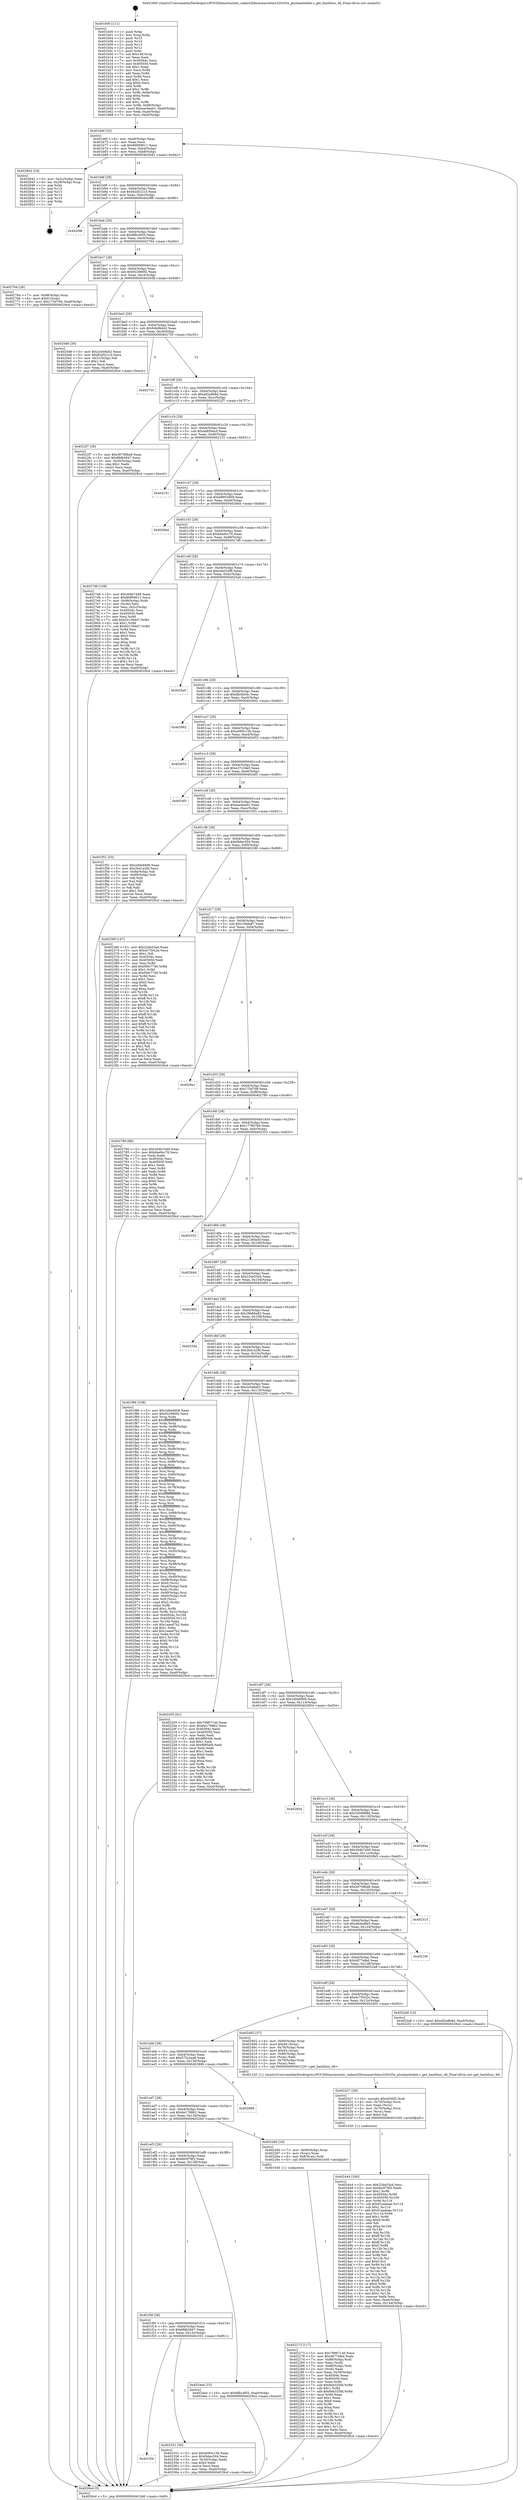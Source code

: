 digraph "0x401b00" {
  label = "0x401b00 (/mnt/c/Users/mathe/Desktop/tcc/POCII/binaries/extr_radare2librasmarchtms320c55x_plushashtable.c_get_hashfunc_46_Final-ollvm.out::main(0))"
  labelloc = "t"
  node[shape=record]

  Entry [label="",width=0.3,height=0.3,shape=circle,fillcolor=black,style=filled]
  "0x401b6f" [label="{
     0x401b6f [32]\l
     | [instrs]\l
     &nbsp;&nbsp;0x401b6f \<+6\>: mov -0xa0(%rbp),%eax\l
     &nbsp;&nbsp;0x401b75 \<+2\>: mov %eax,%ecx\l
     &nbsp;&nbsp;0x401b77 \<+6\>: sub $0x80909011,%ecx\l
     &nbsp;&nbsp;0x401b7d \<+6\>: mov %eax,-0xb4(%rbp)\l
     &nbsp;&nbsp;0x401b83 \<+6\>: mov %ecx,-0xb8(%rbp)\l
     &nbsp;&nbsp;0x401b89 \<+6\>: je 0000000000402842 \<main+0xd42\>\l
  }"]
  "0x402842" [label="{
     0x402842 [18]\l
     | [instrs]\l
     &nbsp;&nbsp;0x402842 \<+3\>: mov -0x2c(%rbp),%eax\l
     &nbsp;&nbsp;0x402845 \<+4\>: lea -0x28(%rbp),%rsp\l
     &nbsp;&nbsp;0x402849 \<+1\>: pop %rbx\l
     &nbsp;&nbsp;0x40284a \<+2\>: pop %r12\l
     &nbsp;&nbsp;0x40284c \<+2\>: pop %r13\l
     &nbsp;&nbsp;0x40284e \<+2\>: pop %r14\l
     &nbsp;&nbsp;0x402850 \<+2\>: pop %r15\l
     &nbsp;&nbsp;0x402852 \<+1\>: pop %rbp\l
     &nbsp;&nbsp;0x402853 \<+1\>: ret\l
  }"]
  "0x401b8f" [label="{
     0x401b8f [28]\l
     | [instrs]\l
     &nbsp;&nbsp;0x401b8f \<+5\>: jmp 0000000000401b94 \<main+0x94\>\l
     &nbsp;&nbsp;0x401b94 \<+6\>: mov -0xb4(%rbp),%eax\l
     &nbsp;&nbsp;0x401b9a \<+5\>: sub $0x82d521c3,%eax\l
     &nbsp;&nbsp;0x401b9f \<+6\>: mov %eax,-0xbc(%rbp)\l
     &nbsp;&nbsp;0x401ba5 \<+6\>: je 00000000004020f6 \<main+0x5f6\>\l
  }"]
  Exit [label="",width=0.3,height=0.3,shape=circle,fillcolor=black,style=filled,peripheries=2]
  "0x4020f6" [label="{
     0x4020f6\l
  }", style=dashed]
  "0x401bab" [label="{
     0x401bab [28]\l
     | [instrs]\l
     &nbsp;&nbsp;0x401bab \<+5\>: jmp 0000000000401bb0 \<main+0xb0\>\l
     &nbsp;&nbsp;0x401bb0 \<+6\>: mov -0xb4(%rbp),%eax\l
     &nbsp;&nbsp;0x401bb6 \<+5\>: sub $0x8fbc4f55,%eax\l
     &nbsp;&nbsp;0x401bbb \<+6\>: mov %eax,-0xc0(%rbp)\l
     &nbsp;&nbsp;0x401bc1 \<+6\>: je 0000000000402764 \<main+0xc64\>\l
  }"]
  "0x402444" [label="{
     0x402444 [160]\l
     | [instrs]\l
     &nbsp;&nbsp;0x402444 \<+5\>: mov $0x22de53a4,%esi\l
     &nbsp;&nbsp;0x402449 \<+5\>: mov $0x6e3f78f2,%edx\l
     &nbsp;&nbsp;0x40244e \<+3\>: mov $0x1,%r8b\l
     &nbsp;&nbsp;0x402451 \<+8\>: mov 0x40504c,%r9d\l
     &nbsp;&nbsp;0x402459 \<+8\>: mov 0x405050,%r10d\l
     &nbsp;&nbsp;0x402461 \<+3\>: mov %r9d,%r11d\l
     &nbsp;&nbsp;0x402464 \<+7\>: sub $0x91aadaae,%r11d\l
     &nbsp;&nbsp;0x40246b \<+4\>: sub $0x1,%r11d\l
     &nbsp;&nbsp;0x40246f \<+7\>: add $0x91aadaae,%r11d\l
     &nbsp;&nbsp;0x402476 \<+4\>: imul %r11d,%r9d\l
     &nbsp;&nbsp;0x40247a \<+4\>: and $0x1,%r9d\l
     &nbsp;&nbsp;0x40247e \<+4\>: cmp $0x0,%r9d\l
     &nbsp;&nbsp;0x402482 \<+3\>: sete %bl\l
     &nbsp;&nbsp;0x402485 \<+4\>: cmp $0xa,%r10d\l
     &nbsp;&nbsp;0x402489 \<+4\>: setl %r14b\l
     &nbsp;&nbsp;0x40248d \<+3\>: mov %bl,%r15b\l
     &nbsp;&nbsp;0x402490 \<+4\>: xor $0xff,%r15b\l
     &nbsp;&nbsp;0x402494 \<+3\>: mov %r14b,%r12b\l
     &nbsp;&nbsp;0x402497 \<+4\>: xor $0xff,%r12b\l
     &nbsp;&nbsp;0x40249b \<+4\>: xor $0x0,%r8b\l
     &nbsp;&nbsp;0x40249f \<+3\>: mov %r15b,%r13b\l
     &nbsp;&nbsp;0x4024a2 \<+4\>: and $0x0,%r13b\l
     &nbsp;&nbsp;0x4024a6 \<+3\>: and %r8b,%bl\l
     &nbsp;&nbsp;0x4024a9 \<+3\>: mov %r12b,%cl\l
     &nbsp;&nbsp;0x4024ac \<+3\>: and $0x0,%cl\l
     &nbsp;&nbsp;0x4024af \<+3\>: and %r8b,%r14b\l
     &nbsp;&nbsp;0x4024b2 \<+3\>: or %bl,%r13b\l
     &nbsp;&nbsp;0x4024b5 \<+3\>: or %r14b,%cl\l
     &nbsp;&nbsp;0x4024b8 \<+3\>: xor %cl,%r13b\l
     &nbsp;&nbsp;0x4024bb \<+3\>: or %r12b,%r15b\l
     &nbsp;&nbsp;0x4024be \<+4\>: xor $0xff,%r15b\l
     &nbsp;&nbsp;0x4024c2 \<+4\>: or $0x0,%r8b\l
     &nbsp;&nbsp;0x4024c6 \<+3\>: and %r8b,%r15b\l
     &nbsp;&nbsp;0x4024c9 \<+3\>: or %r15b,%r13b\l
     &nbsp;&nbsp;0x4024cc \<+4\>: test $0x1,%r13b\l
     &nbsp;&nbsp;0x4024d0 \<+3\>: cmovne %edx,%esi\l
     &nbsp;&nbsp;0x4024d3 \<+6\>: mov %esi,-0xa0(%rbp)\l
     &nbsp;&nbsp;0x4024d9 \<+6\>: mov %eax,-0x144(%rbp)\l
     &nbsp;&nbsp;0x4024df \<+5\>: jmp 00000000004029cd \<main+0xecd\>\l
  }"]
  "0x402764" [label="{
     0x402764 [28]\l
     | [instrs]\l
     &nbsp;&nbsp;0x402764 \<+7\>: mov -0x98(%rbp),%rax\l
     &nbsp;&nbsp;0x40276b \<+6\>: movl $0x0,(%rax)\l
     &nbsp;&nbsp;0x402771 \<+10\>: movl $0x175d708,-0xa0(%rbp)\l
     &nbsp;&nbsp;0x40277b \<+5\>: jmp 00000000004029cd \<main+0xecd\>\l
  }"]
  "0x401bc7" [label="{
     0x401bc7 [28]\l
     | [instrs]\l
     &nbsp;&nbsp;0x401bc7 \<+5\>: jmp 0000000000401bcc \<main+0xcc\>\l
     &nbsp;&nbsp;0x401bcc \<+6\>: mov -0xb4(%rbp),%eax\l
     &nbsp;&nbsp;0x401bd2 \<+5\>: sub $0x922880f2,%eax\l
     &nbsp;&nbsp;0x401bd7 \<+6\>: mov %eax,-0xc4(%rbp)\l
     &nbsp;&nbsp;0x401bdd \<+6\>: je 00000000004020d8 \<main+0x5d8\>\l
  }"]
  "0x402427" [label="{
     0x402427 [29]\l
     | [instrs]\l
     &nbsp;&nbsp;0x402427 \<+10\>: movabs $0x4030f2,%rdi\l
     &nbsp;&nbsp;0x402431 \<+4\>: mov -0x70(%rbp),%rcx\l
     &nbsp;&nbsp;0x402435 \<+2\>: mov %eax,(%rcx)\l
     &nbsp;&nbsp;0x402437 \<+4\>: mov -0x70(%rbp),%rcx\l
     &nbsp;&nbsp;0x40243b \<+2\>: mov (%rcx),%esi\l
     &nbsp;&nbsp;0x40243d \<+2\>: mov $0x0,%al\l
     &nbsp;&nbsp;0x40243f \<+5\>: call 0000000000401030 \<printf@plt\>\l
     | [calls]\l
     &nbsp;&nbsp;0x401030 \{1\} (unknown)\l
  }"]
  "0x4020d8" [label="{
     0x4020d8 [30]\l
     | [instrs]\l
     &nbsp;&nbsp;0x4020d8 \<+5\>: mov $0x2c0e8a02,%eax\l
     &nbsp;&nbsp;0x4020dd \<+5\>: mov $0x82d521c3,%ecx\l
     &nbsp;&nbsp;0x4020e2 \<+3\>: mov -0x31(%rbp),%dl\l
     &nbsp;&nbsp;0x4020e5 \<+3\>: test $0x1,%dl\l
     &nbsp;&nbsp;0x4020e8 \<+3\>: cmovne %ecx,%eax\l
     &nbsp;&nbsp;0x4020eb \<+6\>: mov %eax,-0xa0(%rbp)\l
     &nbsp;&nbsp;0x4020f1 \<+5\>: jmp 00000000004029cd \<main+0xecd\>\l
  }"]
  "0x401be3" [label="{
     0x401be3 [28]\l
     | [instrs]\l
     &nbsp;&nbsp;0x401be3 \<+5\>: jmp 0000000000401be8 \<main+0xe8\>\l
     &nbsp;&nbsp;0x401be8 \<+6\>: mov -0xb4(%rbp),%eax\l
     &nbsp;&nbsp;0x401bee \<+5\>: sub $0x94b9bb42,%eax\l
     &nbsp;&nbsp;0x401bf3 \<+6\>: mov %eax,-0xc8(%rbp)\l
     &nbsp;&nbsp;0x401bf9 \<+6\>: je 0000000000402755 \<main+0xc55\>\l
  }"]
  "0x401f2b" [label="{
     0x401f2b\l
  }", style=dashed]
  "0x402755" [label="{
     0x402755\l
  }", style=dashed]
  "0x401bff" [label="{
     0x401bff [28]\l
     | [instrs]\l
     &nbsp;&nbsp;0x401bff \<+5\>: jmp 0000000000401c04 \<main+0x104\>\l
     &nbsp;&nbsp;0x401c04 \<+6\>: mov -0xb4(%rbp),%eax\l
     &nbsp;&nbsp;0x401c0a \<+5\>: sub $0xa82a9b8d,%eax\l
     &nbsp;&nbsp;0x401c0f \<+6\>: mov %eax,-0xcc(%rbp)\l
     &nbsp;&nbsp;0x401c15 \<+6\>: je 00000000004022f7 \<main+0x7f7\>\l
  }"]
  "0x402351" [label="{
     0x402351 [30]\l
     | [instrs]\l
     &nbsp;&nbsp;0x402351 \<+5\>: mov $0xe095c15b,%eax\l
     &nbsp;&nbsp;0x402356 \<+5\>: mov $0xf4dec504,%ecx\l
     &nbsp;&nbsp;0x40235b \<+3\>: mov -0x30(%rbp),%edx\l
     &nbsp;&nbsp;0x40235e \<+3\>: cmp $0x0,%edx\l
     &nbsp;&nbsp;0x402361 \<+3\>: cmove %ecx,%eax\l
     &nbsp;&nbsp;0x402364 \<+6\>: mov %eax,-0xa0(%rbp)\l
     &nbsp;&nbsp;0x40236a \<+5\>: jmp 00000000004029cd \<main+0xecd\>\l
  }"]
  "0x4022f7" [label="{
     0x4022f7 [30]\l
     | [instrs]\l
     &nbsp;&nbsp;0x4022f7 \<+5\>: mov $0x36709ba8,%eax\l
     &nbsp;&nbsp;0x4022fc \<+5\>: mov $0x6fdb2847,%ecx\l
     &nbsp;&nbsp;0x402301 \<+3\>: mov -0x30(%rbp),%edx\l
     &nbsp;&nbsp;0x402304 \<+3\>: cmp $0x1,%edx\l
     &nbsp;&nbsp;0x402307 \<+3\>: cmovl %ecx,%eax\l
     &nbsp;&nbsp;0x40230a \<+6\>: mov %eax,-0xa0(%rbp)\l
     &nbsp;&nbsp;0x402310 \<+5\>: jmp 00000000004029cd \<main+0xecd\>\l
  }"]
  "0x401c1b" [label="{
     0x401c1b [28]\l
     | [instrs]\l
     &nbsp;&nbsp;0x401c1b \<+5\>: jmp 0000000000401c20 \<main+0x120\>\l
     &nbsp;&nbsp;0x401c20 \<+6\>: mov -0xb4(%rbp),%eax\l
     &nbsp;&nbsp;0x401c26 \<+5\>: sub $0xab850ecd,%eax\l
     &nbsp;&nbsp;0x401c2b \<+6\>: mov %eax,-0xd0(%rbp)\l
     &nbsp;&nbsp;0x401c31 \<+6\>: je 0000000000402151 \<main+0x651\>\l
  }"]
  "0x401f0f" [label="{
     0x401f0f [28]\l
     | [instrs]\l
     &nbsp;&nbsp;0x401f0f \<+5\>: jmp 0000000000401f14 \<main+0x414\>\l
     &nbsp;&nbsp;0x401f14 \<+6\>: mov -0xb4(%rbp),%eax\l
     &nbsp;&nbsp;0x401f1a \<+5\>: sub $0x6fdb2847,%eax\l
     &nbsp;&nbsp;0x401f1f \<+6\>: mov %eax,-0x13c(%rbp)\l
     &nbsp;&nbsp;0x401f25 \<+6\>: je 0000000000402351 \<main+0x851\>\l
  }"]
  "0x402151" [label="{
     0x402151\l
  }", style=dashed]
  "0x401c37" [label="{
     0x401c37 [28]\l
     | [instrs]\l
     &nbsp;&nbsp;0x401c37 \<+5\>: jmp 0000000000401c3c \<main+0x13c\>\l
     &nbsp;&nbsp;0x401c3c \<+6\>: mov -0xb4(%rbp),%eax\l
     &nbsp;&nbsp;0x401c42 \<+5\>: sub $0xb9952858,%eax\l
     &nbsp;&nbsp;0x401c47 \<+6\>: mov %eax,-0xd4(%rbp)\l
     &nbsp;&nbsp;0x401c4d \<+6\>: je 00000000004026bd \<main+0xbbd\>\l
  }"]
  "0x4024e4" [label="{
     0x4024e4 [15]\l
     | [instrs]\l
     &nbsp;&nbsp;0x4024e4 \<+10\>: movl $0x8fbc4f55,-0xa0(%rbp)\l
     &nbsp;&nbsp;0x4024ee \<+5\>: jmp 00000000004029cd \<main+0xecd\>\l
  }"]
  "0x4026bd" [label="{
     0x4026bd\l
  }", style=dashed]
  "0x401c53" [label="{
     0x401c53 [28]\l
     | [instrs]\l
     &nbsp;&nbsp;0x401c53 \<+5\>: jmp 0000000000401c58 \<main+0x158\>\l
     &nbsp;&nbsp;0x401c58 \<+6\>: mov -0xb4(%rbp),%eax\l
     &nbsp;&nbsp;0x401c5e \<+5\>: sub $0xbbe9cc78,%eax\l
     &nbsp;&nbsp;0x401c63 \<+6\>: mov %eax,-0xd8(%rbp)\l
     &nbsp;&nbsp;0x401c69 \<+6\>: je 00000000004027d6 \<main+0xcd6\>\l
  }"]
  "0x402273" [label="{
     0x402273 [117]\l
     | [instrs]\l
     &nbsp;&nbsp;0x402273 \<+5\>: mov $0x76967140,%ecx\l
     &nbsp;&nbsp;0x402278 \<+5\>: mov $0x4877efed,%edx\l
     &nbsp;&nbsp;0x40227d \<+7\>: mov -0x88(%rbp),%rdi\l
     &nbsp;&nbsp;0x402284 \<+2\>: mov %eax,(%rdi)\l
     &nbsp;&nbsp;0x402286 \<+7\>: mov -0x88(%rbp),%rdi\l
     &nbsp;&nbsp;0x40228d \<+2\>: mov (%rdi),%eax\l
     &nbsp;&nbsp;0x40228f \<+3\>: mov %eax,-0x30(%rbp)\l
     &nbsp;&nbsp;0x402292 \<+7\>: mov 0x40504c,%eax\l
     &nbsp;&nbsp;0x402299 \<+7\>: mov 0x405050,%esi\l
     &nbsp;&nbsp;0x4022a0 \<+3\>: mov %eax,%r8d\l
     &nbsp;&nbsp;0x4022a3 \<+7\>: sub $0x8eb325fd,%r8d\l
     &nbsp;&nbsp;0x4022aa \<+4\>: sub $0x1,%r8d\l
     &nbsp;&nbsp;0x4022ae \<+7\>: add $0x8eb325fd,%r8d\l
     &nbsp;&nbsp;0x4022b5 \<+4\>: imul %r8d,%eax\l
     &nbsp;&nbsp;0x4022b9 \<+3\>: and $0x1,%eax\l
     &nbsp;&nbsp;0x4022bc \<+3\>: cmp $0x0,%eax\l
     &nbsp;&nbsp;0x4022bf \<+4\>: sete %r9b\l
     &nbsp;&nbsp;0x4022c3 \<+3\>: cmp $0xa,%esi\l
     &nbsp;&nbsp;0x4022c6 \<+4\>: setl %r10b\l
     &nbsp;&nbsp;0x4022ca \<+3\>: mov %r9b,%r11b\l
     &nbsp;&nbsp;0x4022cd \<+3\>: and %r10b,%r11b\l
     &nbsp;&nbsp;0x4022d0 \<+3\>: xor %r10b,%r9b\l
     &nbsp;&nbsp;0x4022d3 \<+3\>: or %r9b,%r11b\l
     &nbsp;&nbsp;0x4022d6 \<+4\>: test $0x1,%r11b\l
     &nbsp;&nbsp;0x4022da \<+3\>: cmovne %edx,%ecx\l
     &nbsp;&nbsp;0x4022dd \<+6\>: mov %ecx,-0xa0(%rbp)\l
     &nbsp;&nbsp;0x4022e3 \<+5\>: jmp 00000000004029cd \<main+0xecd\>\l
  }"]
  "0x4027d6" [label="{
     0x4027d6 [108]\l
     | [instrs]\l
     &nbsp;&nbsp;0x4027d6 \<+5\>: mov $0x364b7d49,%eax\l
     &nbsp;&nbsp;0x4027db \<+5\>: mov $0x80909011,%ecx\l
     &nbsp;&nbsp;0x4027e0 \<+7\>: mov -0x98(%rbp),%rdx\l
     &nbsp;&nbsp;0x4027e7 \<+2\>: mov (%rdx),%esi\l
     &nbsp;&nbsp;0x4027e9 \<+3\>: mov %esi,-0x2c(%rbp)\l
     &nbsp;&nbsp;0x4027ec \<+7\>: mov 0x40504c,%esi\l
     &nbsp;&nbsp;0x4027f3 \<+7\>: mov 0x405050,%edi\l
     &nbsp;&nbsp;0x4027fa \<+3\>: mov %esi,%r8d\l
     &nbsp;&nbsp;0x4027fd \<+7\>: add $0x921384d7,%r8d\l
     &nbsp;&nbsp;0x402804 \<+4\>: sub $0x1,%r8d\l
     &nbsp;&nbsp;0x402808 \<+7\>: sub $0x921384d7,%r8d\l
     &nbsp;&nbsp;0x40280f \<+4\>: imul %r8d,%esi\l
     &nbsp;&nbsp;0x402813 \<+3\>: and $0x1,%esi\l
     &nbsp;&nbsp;0x402816 \<+3\>: cmp $0x0,%esi\l
     &nbsp;&nbsp;0x402819 \<+4\>: sete %r9b\l
     &nbsp;&nbsp;0x40281d \<+3\>: cmp $0xa,%edi\l
     &nbsp;&nbsp;0x402820 \<+4\>: setl %r10b\l
     &nbsp;&nbsp;0x402824 \<+3\>: mov %r9b,%r11b\l
     &nbsp;&nbsp;0x402827 \<+3\>: and %r10b,%r11b\l
     &nbsp;&nbsp;0x40282a \<+3\>: xor %r10b,%r9b\l
     &nbsp;&nbsp;0x40282d \<+3\>: or %r9b,%r11b\l
     &nbsp;&nbsp;0x402830 \<+4\>: test $0x1,%r11b\l
     &nbsp;&nbsp;0x402834 \<+3\>: cmovne %ecx,%eax\l
     &nbsp;&nbsp;0x402837 \<+6\>: mov %eax,-0xa0(%rbp)\l
     &nbsp;&nbsp;0x40283d \<+5\>: jmp 00000000004029cd \<main+0xecd\>\l
  }"]
  "0x401c6f" [label="{
     0x401c6f [28]\l
     | [instrs]\l
     &nbsp;&nbsp;0x401c6f \<+5\>: jmp 0000000000401c74 \<main+0x174\>\l
     &nbsp;&nbsp;0x401c74 \<+6\>: mov -0xb4(%rbp),%eax\l
     &nbsp;&nbsp;0x401c7a \<+5\>: sub $0xcda52df8,%eax\l
     &nbsp;&nbsp;0x401c7f \<+6\>: mov %eax,-0xdc(%rbp)\l
     &nbsp;&nbsp;0x401c85 \<+6\>: je 00000000004025a0 \<main+0xaa0\>\l
  }"]
  "0x401ef3" [label="{
     0x401ef3 [28]\l
     | [instrs]\l
     &nbsp;&nbsp;0x401ef3 \<+5\>: jmp 0000000000401ef8 \<main+0x3f8\>\l
     &nbsp;&nbsp;0x401ef8 \<+6\>: mov -0xb4(%rbp),%eax\l
     &nbsp;&nbsp;0x401efe \<+5\>: sub $0x6e3f78f2,%eax\l
     &nbsp;&nbsp;0x401f03 \<+6\>: mov %eax,-0x138(%rbp)\l
     &nbsp;&nbsp;0x401f09 \<+6\>: je 00000000004024e4 \<main+0x9e4\>\l
  }"]
  "0x4025a0" [label="{
     0x4025a0\l
  }", style=dashed]
  "0x401c8b" [label="{
     0x401c8b [28]\l
     | [instrs]\l
     &nbsp;&nbsp;0x401c8b \<+5\>: jmp 0000000000401c90 \<main+0x190\>\l
     &nbsp;&nbsp;0x401c90 \<+6\>: mov -0xb4(%rbp),%eax\l
     &nbsp;&nbsp;0x401c96 \<+5\>: sub $0xdbcfa04c,%eax\l
     &nbsp;&nbsp;0x401c9b \<+6\>: mov %eax,-0xe0(%rbp)\l
     &nbsp;&nbsp;0x401ca1 \<+6\>: je 0000000000402662 \<main+0xb62\>\l
  }"]
  "0x402260" [label="{
     0x402260 [19]\l
     | [instrs]\l
     &nbsp;&nbsp;0x402260 \<+7\>: mov -0x90(%rbp),%rax\l
     &nbsp;&nbsp;0x402267 \<+3\>: mov (%rax),%rax\l
     &nbsp;&nbsp;0x40226a \<+4\>: mov 0x8(%rax),%rdi\l
     &nbsp;&nbsp;0x40226e \<+5\>: call 0000000000401040 \<atoi@plt\>\l
     | [calls]\l
     &nbsp;&nbsp;0x401040 \{1\} (unknown)\l
  }"]
  "0x402662" [label="{
     0x402662\l
  }", style=dashed]
  "0x401ca7" [label="{
     0x401ca7 [28]\l
     | [instrs]\l
     &nbsp;&nbsp;0x401ca7 \<+5\>: jmp 0000000000401cac \<main+0x1ac\>\l
     &nbsp;&nbsp;0x401cac \<+6\>: mov -0xb4(%rbp),%eax\l
     &nbsp;&nbsp;0x401cb2 \<+5\>: sub $0xe095c15b,%eax\l
     &nbsp;&nbsp;0x401cb7 \<+6\>: mov %eax,-0xe4(%rbp)\l
     &nbsp;&nbsp;0x401cbd \<+6\>: je 0000000000402653 \<main+0xb53\>\l
  }"]
  "0x401ed7" [label="{
     0x401ed7 [28]\l
     | [instrs]\l
     &nbsp;&nbsp;0x401ed7 \<+5\>: jmp 0000000000401edc \<main+0x3dc\>\l
     &nbsp;&nbsp;0x401edc \<+6\>: mov -0xb4(%rbp),%eax\l
     &nbsp;&nbsp;0x401ee2 \<+5\>: sub $0x6e178862,%eax\l
     &nbsp;&nbsp;0x401ee7 \<+6\>: mov %eax,-0x134(%rbp)\l
     &nbsp;&nbsp;0x401eed \<+6\>: je 0000000000402260 \<main+0x760\>\l
  }"]
  "0x402653" [label="{
     0x402653\l
  }", style=dashed]
  "0x401cc3" [label="{
     0x401cc3 [28]\l
     | [instrs]\l
     &nbsp;&nbsp;0x401cc3 \<+5\>: jmp 0000000000401cc8 \<main+0x1c8\>\l
     &nbsp;&nbsp;0x401cc8 \<+6\>: mov -0xb4(%rbp),%eax\l
     &nbsp;&nbsp;0x401cce \<+5\>: sub $0xe37c3de5,%eax\l
     &nbsp;&nbsp;0x401cd3 \<+6\>: mov %eax,-0xe8(%rbp)\l
     &nbsp;&nbsp;0x401cd9 \<+6\>: je 00000000004024f3 \<main+0x9f3\>\l
  }"]
  "0x402899" [label="{
     0x402899\l
  }", style=dashed]
  "0x4024f3" [label="{
     0x4024f3\l
  }", style=dashed]
  "0x401cdf" [label="{
     0x401cdf [28]\l
     | [instrs]\l
     &nbsp;&nbsp;0x401cdf \<+5\>: jmp 0000000000401ce4 \<main+0x1e4\>\l
     &nbsp;&nbsp;0x401ce4 \<+6\>: mov -0xb4(%rbp),%eax\l
     &nbsp;&nbsp;0x401cea \<+5\>: sub $0xeac6eeb1,%eax\l
     &nbsp;&nbsp;0x401cef \<+6\>: mov %eax,-0xec(%rbp)\l
     &nbsp;&nbsp;0x401cf5 \<+6\>: je 0000000000401f51 \<main+0x451\>\l
  }"]
  "0x401ebb" [label="{
     0x401ebb [28]\l
     | [instrs]\l
     &nbsp;&nbsp;0x401ebb \<+5\>: jmp 0000000000401ec0 \<main+0x3c0\>\l
     &nbsp;&nbsp;0x401ec0 \<+6\>: mov -0xb4(%rbp),%eax\l
     &nbsp;&nbsp;0x401ec6 \<+5\>: sub $0x575c2aa8,%eax\l
     &nbsp;&nbsp;0x401ecb \<+6\>: mov %eax,-0x130(%rbp)\l
     &nbsp;&nbsp;0x401ed1 \<+6\>: je 0000000000402899 \<main+0xd99\>\l
  }"]
  "0x401f51" [label="{
     0x401f51 [53]\l
     | [instrs]\l
     &nbsp;&nbsp;0x401f51 \<+5\>: mov $0x2d0e6908,%eax\l
     &nbsp;&nbsp;0x401f56 \<+5\>: mov $0x2b41a2fd,%ecx\l
     &nbsp;&nbsp;0x401f5b \<+6\>: mov -0x9a(%rbp),%dl\l
     &nbsp;&nbsp;0x401f61 \<+7\>: mov -0x99(%rbp),%sil\l
     &nbsp;&nbsp;0x401f68 \<+3\>: mov %dl,%dil\l
     &nbsp;&nbsp;0x401f6b \<+3\>: and %sil,%dil\l
     &nbsp;&nbsp;0x401f6e \<+3\>: xor %sil,%dl\l
     &nbsp;&nbsp;0x401f71 \<+3\>: or %dl,%dil\l
     &nbsp;&nbsp;0x401f74 \<+4\>: test $0x1,%dil\l
     &nbsp;&nbsp;0x401f78 \<+3\>: cmovne %ecx,%eax\l
     &nbsp;&nbsp;0x401f7b \<+6\>: mov %eax,-0xa0(%rbp)\l
     &nbsp;&nbsp;0x401f81 \<+5\>: jmp 00000000004029cd \<main+0xecd\>\l
  }"]
  "0x401cfb" [label="{
     0x401cfb [28]\l
     | [instrs]\l
     &nbsp;&nbsp;0x401cfb \<+5\>: jmp 0000000000401d00 \<main+0x200\>\l
     &nbsp;&nbsp;0x401d00 \<+6\>: mov -0xb4(%rbp),%eax\l
     &nbsp;&nbsp;0x401d06 \<+5\>: sub $0xf4dec504,%eax\l
     &nbsp;&nbsp;0x401d0b \<+6\>: mov %eax,-0xf0(%rbp)\l
     &nbsp;&nbsp;0x401d11 \<+6\>: je 000000000040236f \<main+0x86f\>\l
  }"]
  "0x4029cd" [label="{
     0x4029cd [5]\l
     | [instrs]\l
     &nbsp;&nbsp;0x4029cd \<+5\>: jmp 0000000000401b6f \<main+0x6f\>\l
  }"]
  "0x401b00" [label="{
     0x401b00 [111]\l
     | [instrs]\l
     &nbsp;&nbsp;0x401b00 \<+1\>: push %rbp\l
     &nbsp;&nbsp;0x401b01 \<+3\>: mov %rsp,%rbp\l
     &nbsp;&nbsp;0x401b04 \<+2\>: push %r15\l
     &nbsp;&nbsp;0x401b06 \<+2\>: push %r14\l
     &nbsp;&nbsp;0x401b08 \<+2\>: push %r13\l
     &nbsp;&nbsp;0x401b0a \<+2\>: push %r12\l
     &nbsp;&nbsp;0x401b0c \<+1\>: push %rbx\l
     &nbsp;&nbsp;0x401b0d \<+7\>: sub $0x148,%rsp\l
     &nbsp;&nbsp;0x401b14 \<+2\>: xor %eax,%eax\l
     &nbsp;&nbsp;0x401b16 \<+7\>: mov 0x40504c,%ecx\l
     &nbsp;&nbsp;0x401b1d \<+7\>: mov 0x405050,%edx\l
     &nbsp;&nbsp;0x401b24 \<+3\>: sub $0x1,%eax\l
     &nbsp;&nbsp;0x401b27 \<+3\>: mov %ecx,%r8d\l
     &nbsp;&nbsp;0x401b2a \<+3\>: add %eax,%r8d\l
     &nbsp;&nbsp;0x401b2d \<+4\>: imul %r8d,%ecx\l
     &nbsp;&nbsp;0x401b31 \<+3\>: and $0x1,%ecx\l
     &nbsp;&nbsp;0x401b34 \<+3\>: cmp $0x0,%ecx\l
     &nbsp;&nbsp;0x401b37 \<+4\>: sete %r9b\l
     &nbsp;&nbsp;0x401b3b \<+4\>: and $0x1,%r9b\l
     &nbsp;&nbsp;0x401b3f \<+7\>: mov %r9b,-0x9a(%rbp)\l
     &nbsp;&nbsp;0x401b46 \<+3\>: cmp $0xa,%edx\l
     &nbsp;&nbsp;0x401b49 \<+4\>: setl %r9b\l
     &nbsp;&nbsp;0x401b4d \<+4\>: and $0x1,%r9b\l
     &nbsp;&nbsp;0x401b51 \<+7\>: mov %r9b,-0x99(%rbp)\l
     &nbsp;&nbsp;0x401b58 \<+10\>: movl $0xeac6eeb1,-0xa0(%rbp)\l
     &nbsp;&nbsp;0x401b62 \<+6\>: mov %edi,-0xa4(%rbp)\l
     &nbsp;&nbsp;0x401b68 \<+7\>: mov %rsi,-0xb0(%rbp)\l
  }"]
  "0x402402" [label="{
     0x402402 [37]\l
     | [instrs]\l
     &nbsp;&nbsp;0x402402 \<+4\>: mov -0x80(%rbp),%rax\l
     &nbsp;&nbsp;0x402406 \<+6\>: movl $0x64,(%rax)\l
     &nbsp;&nbsp;0x40240c \<+4\>: mov -0x78(%rbp),%rax\l
     &nbsp;&nbsp;0x402410 \<+6\>: movl $0x64,(%rax)\l
     &nbsp;&nbsp;0x402416 \<+4\>: mov -0x80(%rbp),%rax\l
     &nbsp;&nbsp;0x40241a \<+2\>: mov (%rax),%edi\l
     &nbsp;&nbsp;0x40241c \<+4\>: mov -0x78(%rbp),%rax\l
     &nbsp;&nbsp;0x402420 \<+2\>: mov (%rax),%esi\l
     &nbsp;&nbsp;0x402422 \<+5\>: call 0000000000401220 \<get_hashfunc_46\>\l
     | [calls]\l
     &nbsp;&nbsp;0x401220 \{1\} (/mnt/c/Users/mathe/Desktop/tcc/POCII/binaries/extr_radare2librasmarchtms320c55x_plushashtable.c_get_hashfunc_46_Final-ollvm.out::get_hashfunc_46)\l
  }"]
  "0x40236f" [label="{
     0x40236f [147]\l
     | [instrs]\l
     &nbsp;&nbsp;0x40236f \<+5\>: mov $0x22de53a4,%eax\l
     &nbsp;&nbsp;0x402374 \<+5\>: mov $0x4c750c2e,%ecx\l
     &nbsp;&nbsp;0x402379 \<+2\>: mov $0x1,%dl\l
     &nbsp;&nbsp;0x40237b \<+7\>: mov 0x40504c,%esi\l
     &nbsp;&nbsp;0x402382 \<+7\>: mov 0x405050,%edi\l
     &nbsp;&nbsp;0x402389 \<+3\>: mov %esi,%r8d\l
     &nbsp;&nbsp;0x40238c \<+7\>: add $0xf49c7746,%r8d\l
     &nbsp;&nbsp;0x402393 \<+4\>: sub $0x1,%r8d\l
     &nbsp;&nbsp;0x402397 \<+7\>: sub $0xf49c7746,%r8d\l
     &nbsp;&nbsp;0x40239e \<+4\>: imul %r8d,%esi\l
     &nbsp;&nbsp;0x4023a2 \<+3\>: and $0x1,%esi\l
     &nbsp;&nbsp;0x4023a5 \<+3\>: cmp $0x0,%esi\l
     &nbsp;&nbsp;0x4023a8 \<+4\>: sete %r9b\l
     &nbsp;&nbsp;0x4023ac \<+3\>: cmp $0xa,%edi\l
     &nbsp;&nbsp;0x4023af \<+4\>: setl %r10b\l
     &nbsp;&nbsp;0x4023b3 \<+3\>: mov %r9b,%r11b\l
     &nbsp;&nbsp;0x4023b6 \<+4\>: xor $0xff,%r11b\l
     &nbsp;&nbsp;0x4023ba \<+3\>: mov %r10b,%bl\l
     &nbsp;&nbsp;0x4023bd \<+3\>: xor $0xff,%bl\l
     &nbsp;&nbsp;0x4023c0 \<+3\>: xor $0x1,%dl\l
     &nbsp;&nbsp;0x4023c3 \<+3\>: mov %r11b,%r14b\l
     &nbsp;&nbsp;0x4023c6 \<+4\>: and $0xff,%r14b\l
     &nbsp;&nbsp;0x4023ca \<+3\>: and %dl,%r9b\l
     &nbsp;&nbsp;0x4023cd \<+3\>: mov %bl,%r15b\l
     &nbsp;&nbsp;0x4023d0 \<+4\>: and $0xff,%r15b\l
     &nbsp;&nbsp;0x4023d4 \<+3\>: and %dl,%r10b\l
     &nbsp;&nbsp;0x4023d7 \<+3\>: or %r9b,%r14b\l
     &nbsp;&nbsp;0x4023da \<+3\>: or %r10b,%r15b\l
     &nbsp;&nbsp;0x4023dd \<+3\>: xor %r15b,%r14b\l
     &nbsp;&nbsp;0x4023e0 \<+3\>: or %bl,%r11b\l
     &nbsp;&nbsp;0x4023e3 \<+4\>: xor $0xff,%r11b\l
     &nbsp;&nbsp;0x4023e7 \<+3\>: or $0x1,%dl\l
     &nbsp;&nbsp;0x4023ea \<+3\>: and %dl,%r11b\l
     &nbsp;&nbsp;0x4023ed \<+3\>: or %r11b,%r14b\l
     &nbsp;&nbsp;0x4023f0 \<+4\>: test $0x1,%r14b\l
     &nbsp;&nbsp;0x4023f4 \<+3\>: cmovne %ecx,%eax\l
     &nbsp;&nbsp;0x4023f7 \<+6\>: mov %eax,-0xa0(%rbp)\l
     &nbsp;&nbsp;0x4023fd \<+5\>: jmp 00000000004029cd \<main+0xecd\>\l
  }"]
  "0x401d17" [label="{
     0x401d17 [28]\l
     | [instrs]\l
     &nbsp;&nbsp;0x401d17 \<+5\>: jmp 0000000000401d1c \<main+0x21c\>\l
     &nbsp;&nbsp;0x401d1c \<+6\>: mov -0xb4(%rbp),%eax\l
     &nbsp;&nbsp;0x401d22 \<+5\>: sub $0x158da87,%eax\l
     &nbsp;&nbsp;0x401d27 \<+6\>: mov %eax,-0xf4(%rbp)\l
     &nbsp;&nbsp;0x401d2d \<+6\>: je 00000000004029a1 \<main+0xea1\>\l
  }"]
  "0x401e9f" [label="{
     0x401e9f [28]\l
     | [instrs]\l
     &nbsp;&nbsp;0x401e9f \<+5\>: jmp 0000000000401ea4 \<main+0x3a4\>\l
     &nbsp;&nbsp;0x401ea4 \<+6\>: mov -0xb4(%rbp),%eax\l
     &nbsp;&nbsp;0x401eaa \<+5\>: sub $0x4c750c2e,%eax\l
     &nbsp;&nbsp;0x401eaf \<+6\>: mov %eax,-0x12c(%rbp)\l
     &nbsp;&nbsp;0x401eb5 \<+6\>: je 0000000000402402 \<main+0x902\>\l
  }"]
  "0x4029a1" [label="{
     0x4029a1\l
  }", style=dashed]
  "0x401d33" [label="{
     0x401d33 [28]\l
     | [instrs]\l
     &nbsp;&nbsp;0x401d33 \<+5\>: jmp 0000000000401d38 \<main+0x238\>\l
     &nbsp;&nbsp;0x401d38 \<+6\>: mov -0xb4(%rbp),%eax\l
     &nbsp;&nbsp;0x401d3e \<+5\>: sub $0x175d708,%eax\l
     &nbsp;&nbsp;0x401d43 \<+6\>: mov %eax,-0xf8(%rbp)\l
     &nbsp;&nbsp;0x401d49 \<+6\>: je 0000000000402780 \<main+0xc80\>\l
  }"]
  "0x4022e8" [label="{
     0x4022e8 [15]\l
     | [instrs]\l
     &nbsp;&nbsp;0x4022e8 \<+10\>: movl $0xa82a9b8d,-0xa0(%rbp)\l
     &nbsp;&nbsp;0x4022f2 \<+5\>: jmp 00000000004029cd \<main+0xecd\>\l
  }"]
  "0x402780" [label="{
     0x402780 [86]\l
     | [instrs]\l
     &nbsp;&nbsp;0x402780 \<+5\>: mov $0x364b7d49,%eax\l
     &nbsp;&nbsp;0x402785 \<+5\>: mov $0xbbe9cc78,%ecx\l
     &nbsp;&nbsp;0x40278a \<+2\>: xor %edx,%edx\l
     &nbsp;&nbsp;0x40278c \<+7\>: mov 0x40504c,%esi\l
     &nbsp;&nbsp;0x402793 \<+7\>: mov 0x405050,%edi\l
     &nbsp;&nbsp;0x40279a \<+3\>: sub $0x1,%edx\l
     &nbsp;&nbsp;0x40279d \<+3\>: mov %esi,%r8d\l
     &nbsp;&nbsp;0x4027a0 \<+3\>: add %edx,%r8d\l
     &nbsp;&nbsp;0x4027a3 \<+4\>: imul %r8d,%esi\l
     &nbsp;&nbsp;0x4027a7 \<+3\>: and $0x1,%esi\l
     &nbsp;&nbsp;0x4027aa \<+3\>: cmp $0x0,%esi\l
     &nbsp;&nbsp;0x4027ad \<+4\>: sete %r9b\l
     &nbsp;&nbsp;0x4027b1 \<+3\>: cmp $0xa,%edi\l
     &nbsp;&nbsp;0x4027b4 \<+4\>: setl %r10b\l
     &nbsp;&nbsp;0x4027b8 \<+3\>: mov %r9b,%r11b\l
     &nbsp;&nbsp;0x4027bb \<+3\>: and %r10b,%r11b\l
     &nbsp;&nbsp;0x4027be \<+3\>: xor %r10b,%r9b\l
     &nbsp;&nbsp;0x4027c1 \<+3\>: or %r9b,%r11b\l
     &nbsp;&nbsp;0x4027c4 \<+4\>: test $0x1,%r11b\l
     &nbsp;&nbsp;0x4027c8 \<+3\>: cmovne %ecx,%eax\l
     &nbsp;&nbsp;0x4027cb \<+6\>: mov %eax,-0xa0(%rbp)\l
     &nbsp;&nbsp;0x4027d1 \<+5\>: jmp 00000000004029cd \<main+0xecd\>\l
  }"]
  "0x401d4f" [label="{
     0x401d4f [28]\l
     | [instrs]\l
     &nbsp;&nbsp;0x401d4f \<+5\>: jmp 0000000000401d54 \<main+0x254\>\l
     &nbsp;&nbsp;0x401d54 \<+6\>: mov -0xb4(%rbp),%eax\l
     &nbsp;&nbsp;0x401d5a \<+5\>: sub $0x177907b6,%eax\l
     &nbsp;&nbsp;0x401d5f \<+6\>: mov %eax,-0xfc(%rbp)\l
     &nbsp;&nbsp;0x401d65 \<+6\>: je 0000000000402333 \<main+0x833\>\l
  }"]
  "0x401e83" [label="{
     0x401e83 [28]\l
     | [instrs]\l
     &nbsp;&nbsp;0x401e83 \<+5\>: jmp 0000000000401e88 \<main+0x388\>\l
     &nbsp;&nbsp;0x401e88 \<+6\>: mov -0xb4(%rbp),%eax\l
     &nbsp;&nbsp;0x401e8e \<+5\>: sub $0x4877efed,%eax\l
     &nbsp;&nbsp;0x401e93 \<+6\>: mov %eax,-0x128(%rbp)\l
     &nbsp;&nbsp;0x401e99 \<+6\>: je 00000000004022e8 \<main+0x7e8\>\l
  }"]
  "0x402333" [label="{
     0x402333\l
  }", style=dashed]
  "0x401d6b" [label="{
     0x401d6b [28]\l
     | [instrs]\l
     &nbsp;&nbsp;0x401d6b \<+5\>: jmp 0000000000401d70 \<main+0x270\>\l
     &nbsp;&nbsp;0x401d70 \<+6\>: mov -0xb4(%rbp),%eax\l
     &nbsp;&nbsp;0x401d76 \<+5\>: sub $0x21384a4f,%eax\l
     &nbsp;&nbsp;0x401d7b \<+6\>: mov %eax,-0x100(%rbp)\l
     &nbsp;&nbsp;0x401d81 \<+6\>: je 0000000000402644 \<main+0xb44\>\l
  }"]
  "0x4021f6" [label="{
     0x4021f6\l
  }", style=dashed]
  "0x402644" [label="{
     0x402644\l
  }", style=dashed]
  "0x401d87" [label="{
     0x401d87 [28]\l
     | [instrs]\l
     &nbsp;&nbsp;0x401d87 \<+5\>: jmp 0000000000401d8c \<main+0x28c\>\l
     &nbsp;&nbsp;0x401d8c \<+6\>: mov -0xb4(%rbp),%eax\l
     &nbsp;&nbsp;0x401d92 \<+5\>: sub $0x22de53a4,%eax\l
     &nbsp;&nbsp;0x401d97 \<+6\>: mov %eax,-0x104(%rbp)\l
     &nbsp;&nbsp;0x401d9d \<+6\>: je 00000000004028f3 \<main+0xdf3\>\l
  }"]
  "0x401e67" [label="{
     0x401e67 [28]\l
     | [instrs]\l
     &nbsp;&nbsp;0x401e67 \<+5\>: jmp 0000000000401e6c \<main+0x36c\>\l
     &nbsp;&nbsp;0x401e6c \<+6\>: mov -0xb4(%rbp),%eax\l
     &nbsp;&nbsp;0x401e72 \<+5\>: sub $0x46ded8e5,%eax\l
     &nbsp;&nbsp;0x401e77 \<+6\>: mov %eax,-0x124(%rbp)\l
     &nbsp;&nbsp;0x401e7d \<+6\>: je 00000000004021f6 \<main+0x6f6\>\l
  }"]
  "0x4028f3" [label="{
     0x4028f3\l
  }", style=dashed]
  "0x401da3" [label="{
     0x401da3 [28]\l
     | [instrs]\l
     &nbsp;&nbsp;0x401da3 \<+5\>: jmp 0000000000401da8 \<main+0x2a8\>\l
     &nbsp;&nbsp;0x401da8 \<+6\>: mov -0xb4(%rbp),%eax\l
     &nbsp;&nbsp;0x401dae \<+5\>: sub $0x28b86a83,%eax\l
     &nbsp;&nbsp;0x401db3 \<+6\>: mov %eax,-0x108(%rbp)\l
     &nbsp;&nbsp;0x401db9 \<+6\>: je 000000000040254a \<main+0xa4a\>\l
  }"]
  "0x402315" [label="{
     0x402315\l
  }", style=dashed]
  "0x40254a" [label="{
     0x40254a\l
  }", style=dashed]
  "0x401dbf" [label="{
     0x401dbf [28]\l
     | [instrs]\l
     &nbsp;&nbsp;0x401dbf \<+5\>: jmp 0000000000401dc4 \<main+0x2c4\>\l
     &nbsp;&nbsp;0x401dc4 \<+6\>: mov -0xb4(%rbp),%eax\l
     &nbsp;&nbsp;0x401dca \<+5\>: sub $0x2b41a2fd,%eax\l
     &nbsp;&nbsp;0x401dcf \<+6\>: mov %eax,-0x10c(%rbp)\l
     &nbsp;&nbsp;0x401dd5 \<+6\>: je 0000000000401f86 \<main+0x486\>\l
  }"]
  "0x401e4b" [label="{
     0x401e4b [28]\l
     | [instrs]\l
     &nbsp;&nbsp;0x401e4b \<+5\>: jmp 0000000000401e50 \<main+0x350\>\l
     &nbsp;&nbsp;0x401e50 \<+6\>: mov -0xb4(%rbp),%eax\l
     &nbsp;&nbsp;0x401e56 \<+5\>: sub $0x36709ba8,%eax\l
     &nbsp;&nbsp;0x401e5b \<+6\>: mov %eax,-0x120(%rbp)\l
     &nbsp;&nbsp;0x401e61 \<+6\>: je 0000000000402315 \<main+0x815\>\l
  }"]
  "0x401f86" [label="{
     0x401f86 [338]\l
     | [instrs]\l
     &nbsp;&nbsp;0x401f86 \<+5\>: mov $0x2d0e6908,%eax\l
     &nbsp;&nbsp;0x401f8b \<+5\>: mov $0x922880f2,%ecx\l
     &nbsp;&nbsp;0x401f90 \<+3\>: mov %rsp,%rdx\l
     &nbsp;&nbsp;0x401f93 \<+4\>: add $0xfffffffffffffff0,%rdx\l
     &nbsp;&nbsp;0x401f97 \<+3\>: mov %rdx,%rsp\l
     &nbsp;&nbsp;0x401f9a \<+7\>: mov %rdx,-0x98(%rbp)\l
     &nbsp;&nbsp;0x401fa1 \<+3\>: mov %rsp,%rdx\l
     &nbsp;&nbsp;0x401fa4 \<+4\>: add $0xfffffffffffffff0,%rdx\l
     &nbsp;&nbsp;0x401fa8 \<+3\>: mov %rdx,%rsp\l
     &nbsp;&nbsp;0x401fab \<+3\>: mov %rsp,%rsi\l
     &nbsp;&nbsp;0x401fae \<+4\>: add $0xfffffffffffffff0,%rsi\l
     &nbsp;&nbsp;0x401fb2 \<+3\>: mov %rsi,%rsp\l
     &nbsp;&nbsp;0x401fb5 \<+7\>: mov %rsi,-0x90(%rbp)\l
     &nbsp;&nbsp;0x401fbc \<+3\>: mov %rsp,%rsi\l
     &nbsp;&nbsp;0x401fbf \<+4\>: add $0xfffffffffffffff0,%rsi\l
     &nbsp;&nbsp;0x401fc3 \<+3\>: mov %rsi,%rsp\l
     &nbsp;&nbsp;0x401fc6 \<+7\>: mov %rsi,-0x88(%rbp)\l
     &nbsp;&nbsp;0x401fcd \<+3\>: mov %rsp,%rsi\l
     &nbsp;&nbsp;0x401fd0 \<+4\>: add $0xfffffffffffffff0,%rsi\l
     &nbsp;&nbsp;0x401fd4 \<+3\>: mov %rsi,%rsp\l
     &nbsp;&nbsp;0x401fd7 \<+4\>: mov %rsi,-0x80(%rbp)\l
     &nbsp;&nbsp;0x401fdb \<+3\>: mov %rsp,%rsi\l
     &nbsp;&nbsp;0x401fde \<+4\>: add $0xfffffffffffffff0,%rsi\l
     &nbsp;&nbsp;0x401fe2 \<+3\>: mov %rsi,%rsp\l
     &nbsp;&nbsp;0x401fe5 \<+4\>: mov %rsi,-0x78(%rbp)\l
     &nbsp;&nbsp;0x401fe9 \<+3\>: mov %rsp,%rsi\l
     &nbsp;&nbsp;0x401fec \<+4\>: add $0xfffffffffffffff0,%rsi\l
     &nbsp;&nbsp;0x401ff0 \<+3\>: mov %rsi,%rsp\l
     &nbsp;&nbsp;0x401ff3 \<+4\>: mov %rsi,-0x70(%rbp)\l
     &nbsp;&nbsp;0x401ff7 \<+3\>: mov %rsp,%rsi\l
     &nbsp;&nbsp;0x401ffa \<+4\>: add $0xfffffffffffffff0,%rsi\l
     &nbsp;&nbsp;0x401ffe \<+3\>: mov %rsi,%rsp\l
     &nbsp;&nbsp;0x402001 \<+4\>: mov %rsi,-0x68(%rbp)\l
     &nbsp;&nbsp;0x402005 \<+3\>: mov %rsp,%rsi\l
     &nbsp;&nbsp;0x402008 \<+4\>: add $0xfffffffffffffff0,%rsi\l
     &nbsp;&nbsp;0x40200c \<+3\>: mov %rsi,%rsp\l
     &nbsp;&nbsp;0x40200f \<+4\>: mov %rsi,-0x60(%rbp)\l
     &nbsp;&nbsp;0x402013 \<+3\>: mov %rsp,%rsi\l
     &nbsp;&nbsp;0x402016 \<+4\>: add $0xfffffffffffffff0,%rsi\l
     &nbsp;&nbsp;0x40201a \<+3\>: mov %rsi,%rsp\l
     &nbsp;&nbsp;0x40201d \<+4\>: mov %rsi,-0x58(%rbp)\l
     &nbsp;&nbsp;0x402021 \<+3\>: mov %rsp,%rsi\l
     &nbsp;&nbsp;0x402024 \<+4\>: add $0xfffffffffffffff0,%rsi\l
     &nbsp;&nbsp;0x402028 \<+3\>: mov %rsi,%rsp\l
     &nbsp;&nbsp;0x40202b \<+4\>: mov %rsi,-0x50(%rbp)\l
     &nbsp;&nbsp;0x40202f \<+3\>: mov %rsp,%rsi\l
     &nbsp;&nbsp;0x402032 \<+4\>: add $0xfffffffffffffff0,%rsi\l
     &nbsp;&nbsp;0x402036 \<+3\>: mov %rsi,%rsp\l
     &nbsp;&nbsp;0x402039 \<+4\>: mov %rsi,-0x48(%rbp)\l
     &nbsp;&nbsp;0x40203d \<+3\>: mov %rsp,%rsi\l
     &nbsp;&nbsp;0x402040 \<+4\>: add $0xfffffffffffffff0,%rsi\l
     &nbsp;&nbsp;0x402044 \<+3\>: mov %rsi,%rsp\l
     &nbsp;&nbsp;0x402047 \<+4\>: mov %rsi,-0x40(%rbp)\l
     &nbsp;&nbsp;0x40204b \<+7\>: mov -0x98(%rbp),%rsi\l
     &nbsp;&nbsp;0x402052 \<+6\>: movl $0x0,(%rsi)\l
     &nbsp;&nbsp;0x402058 \<+6\>: mov -0xa4(%rbp),%edi\l
     &nbsp;&nbsp;0x40205e \<+2\>: mov %edi,(%rdx)\l
     &nbsp;&nbsp;0x402060 \<+7\>: mov -0x90(%rbp),%rsi\l
     &nbsp;&nbsp;0x402067 \<+7\>: mov -0xb0(%rbp),%r8\l
     &nbsp;&nbsp;0x40206e \<+3\>: mov %r8,(%rsi)\l
     &nbsp;&nbsp;0x402071 \<+3\>: cmpl $0x2,(%rdx)\l
     &nbsp;&nbsp;0x402074 \<+4\>: setne %r9b\l
     &nbsp;&nbsp;0x402078 \<+4\>: and $0x1,%r9b\l
     &nbsp;&nbsp;0x40207c \<+4\>: mov %r9b,-0x31(%rbp)\l
     &nbsp;&nbsp;0x402080 \<+8\>: mov 0x40504c,%r10d\l
     &nbsp;&nbsp;0x402088 \<+8\>: mov 0x405050,%r11d\l
     &nbsp;&nbsp;0x402090 \<+3\>: mov %r10d,%ebx\l
     &nbsp;&nbsp;0x402093 \<+6\>: sub $0x1aaed7b2,%ebx\l
     &nbsp;&nbsp;0x402099 \<+3\>: sub $0x1,%ebx\l
     &nbsp;&nbsp;0x40209c \<+6\>: add $0x1aaed7b2,%ebx\l
     &nbsp;&nbsp;0x4020a2 \<+4\>: imul %ebx,%r10d\l
     &nbsp;&nbsp;0x4020a6 \<+4\>: and $0x1,%r10d\l
     &nbsp;&nbsp;0x4020aa \<+4\>: cmp $0x0,%r10d\l
     &nbsp;&nbsp;0x4020ae \<+4\>: sete %r9b\l
     &nbsp;&nbsp;0x4020b2 \<+4\>: cmp $0xa,%r11d\l
     &nbsp;&nbsp;0x4020b6 \<+4\>: setl %r14b\l
     &nbsp;&nbsp;0x4020ba \<+3\>: mov %r9b,%r15b\l
     &nbsp;&nbsp;0x4020bd \<+3\>: and %r14b,%r15b\l
     &nbsp;&nbsp;0x4020c0 \<+3\>: xor %r14b,%r9b\l
     &nbsp;&nbsp;0x4020c3 \<+3\>: or %r9b,%r15b\l
     &nbsp;&nbsp;0x4020c6 \<+4\>: test $0x1,%r15b\l
     &nbsp;&nbsp;0x4020ca \<+3\>: cmovne %ecx,%eax\l
     &nbsp;&nbsp;0x4020cd \<+6\>: mov %eax,-0xa0(%rbp)\l
     &nbsp;&nbsp;0x4020d3 \<+5\>: jmp 00000000004029cd \<main+0xecd\>\l
  }"]
  "0x401ddb" [label="{
     0x401ddb [28]\l
     | [instrs]\l
     &nbsp;&nbsp;0x401ddb \<+5\>: jmp 0000000000401de0 \<main+0x2e0\>\l
     &nbsp;&nbsp;0x401de0 \<+6\>: mov -0xb4(%rbp),%eax\l
     &nbsp;&nbsp;0x401de6 \<+5\>: sub $0x2c0e8a02,%eax\l
     &nbsp;&nbsp;0x401deb \<+6\>: mov %eax,-0x110(%rbp)\l
     &nbsp;&nbsp;0x401df1 \<+6\>: je 0000000000402205 \<main+0x705\>\l
  }"]
  "0x4029b5" [label="{
     0x4029b5\l
  }", style=dashed]
  "0x401e2f" [label="{
     0x401e2f [28]\l
     | [instrs]\l
     &nbsp;&nbsp;0x401e2f \<+5\>: jmp 0000000000401e34 \<main+0x334\>\l
     &nbsp;&nbsp;0x401e34 \<+6\>: mov -0xb4(%rbp),%eax\l
     &nbsp;&nbsp;0x401e3a \<+5\>: sub $0x364b7d49,%eax\l
     &nbsp;&nbsp;0x401e3f \<+6\>: mov %eax,-0x11c(%rbp)\l
     &nbsp;&nbsp;0x401e45 \<+6\>: je 00000000004029b5 \<main+0xeb5\>\l
  }"]
  "0x402205" [label="{
     0x402205 [91]\l
     | [instrs]\l
     &nbsp;&nbsp;0x402205 \<+5\>: mov $0x76967140,%eax\l
     &nbsp;&nbsp;0x40220a \<+5\>: mov $0x6e178862,%ecx\l
     &nbsp;&nbsp;0x40220f \<+7\>: mov 0x40504c,%edx\l
     &nbsp;&nbsp;0x402216 \<+7\>: mov 0x405050,%esi\l
     &nbsp;&nbsp;0x40221d \<+2\>: mov %edx,%edi\l
     &nbsp;&nbsp;0x40221f \<+6\>: add $0x8f954f4,%edi\l
     &nbsp;&nbsp;0x402225 \<+3\>: sub $0x1,%edi\l
     &nbsp;&nbsp;0x402228 \<+6\>: sub $0x8f954f4,%edi\l
     &nbsp;&nbsp;0x40222e \<+3\>: imul %edi,%edx\l
     &nbsp;&nbsp;0x402231 \<+3\>: and $0x1,%edx\l
     &nbsp;&nbsp;0x402234 \<+3\>: cmp $0x0,%edx\l
     &nbsp;&nbsp;0x402237 \<+4\>: sete %r8b\l
     &nbsp;&nbsp;0x40223b \<+3\>: cmp $0xa,%esi\l
     &nbsp;&nbsp;0x40223e \<+4\>: setl %r9b\l
     &nbsp;&nbsp;0x402242 \<+3\>: mov %r8b,%r10b\l
     &nbsp;&nbsp;0x402245 \<+3\>: and %r9b,%r10b\l
     &nbsp;&nbsp;0x402248 \<+3\>: xor %r9b,%r8b\l
     &nbsp;&nbsp;0x40224b \<+3\>: or %r8b,%r10b\l
     &nbsp;&nbsp;0x40224e \<+4\>: test $0x1,%r10b\l
     &nbsp;&nbsp;0x402252 \<+3\>: cmovne %ecx,%eax\l
     &nbsp;&nbsp;0x402255 \<+6\>: mov %eax,-0xa0(%rbp)\l
     &nbsp;&nbsp;0x40225b \<+5\>: jmp 00000000004029cd \<main+0xecd\>\l
  }"]
  "0x401df7" [label="{
     0x401df7 [28]\l
     | [instrs]\l
     &nbsp;&nbsp;0x401df7 \<+5\>: jmp 0000000000401dfc \<main+0x2fc\>\l
     &nbsp;&nbsp;0x401dfc \<+6\>: mov -0xb4(%rbp),%eax\l
     &nbsp;&nbsp;0x401e02 \<+5\>: sub $0x2d0e6908,%eax\l
     &nbsp;&nbsp;0x401e07 \<+6\>: mov %eax,-0x114(%rbp)\l
     &nbsp;&nbsp;0x401e0d \<+6\>: je 0000000000402854 \<main+0xd54\>\l
  }"]
  "0x40294a" [label="{
     0x40294a\l
  }", style=dashed]
  "0x402854" [label="{
     0x402854\l
  }", style=dashed]
  "0x401e13" [label="{
     0x401e13 [28]\l
     | [instrs]\l
     &nbsp;&nbsp;0x401e13 \<+5\>: jmp 0000000000401e18 \<main+0x318\>\l
     &nbsp;&nbsp;0x401e18 \<+6\>: mov -0xb4(%rbp),%eax\l
     &nbsp;&nbsp;0x401e1e \<+5\>: sub $0x32bd988d,%eax\l
     &nbsp;&nbsp;0x401e23 \<+6\>: mov %eax,-0x118(%rbp)\l
     &nbsp;&nbsp;0x401e29 \<+6\>: je 000000000040294a \<main+0xe4a\>\l
  }"]
  Entry -> "0x401b00" [label=" 1"]
  "0x401b6f" -> "0x402842" [label=" 1"]
  "0x401b6f" -> "0x401b8f" [label=" 14"]
  "0x402842" -> Exit [label=" 1"]
  "0x401b8f" -> "0x4020f6" [label=" 0"]
  "0x401b8f" -> "0x401bab" [label=" 14"]
  "0x4027d6" -> "0x4029cd" [label=" 1"]
  "0x401bab" -> "0x402764" [label=" 1"]
  "0x401bab" -> "0x401bc7" [label=" 13"]
  "0x402780" -> "0x4029cd" [label=" 1"]
  "0x401bc7" -> "0x4020d8" [label=" 1"]
  "0x401bc7" -> "0x401be3" [label=" 12"]
  "0x402764" -> "0x4029cd" [label=" 1"]
  "0x401be3" -> "0x402755" [label=" 0"]
  "0x401be3" -> "0x401bff" [label=" 12"]
  "0x4024e4" -> "0x4029cd" [label=" 1"]
  "0x401bff" -> "0x4022f7" [label=" 1"]
  "0x401bff" -> "0x401c1b" [label=" 11"]
  "0x402444" -> "0x4029cd" [label=" 1"]
  "0x401c1b" -> "0x402151" [label=" 0"]
  "0x401c1b" -> "0x401c37" [label=" 11"]
  "0x402402" -> "0x402427" [label=" 1"]
  "0x401c37" -> "0x4026bd" [label=" 0"]
  "0x401c37" -> "0x401c53" [label=" 11"]
  "0x40236f" -> "0x4029cd" [label=" 1"]
  "0x401c53" -> "0x4027d6" [label=" 1"]
  "0x401c53" -> "0x401c6f" [label=" 10"]
  "0x401f0f" -> "0x401f2b" [label=" 0"]
  "0x401c6f" -> "0x4025a0" [label=" 0"]
  "0x401c6f" -> "0x401c8b" [label=" 10"]
  "0x401f0f" -> "0x402351" [label=" 1"]
  "0x401c8b" -> "0x402662" [label=" 0"]
  "0x401c8b" -> "0x401ca7" [label=" 10"]
  "0x402427" -> "0x402444" [label=" 1"]
  "0x401ca7" -> "0x402653" [label=" 0"]
  "0x401ca7" -> "0x401cc3" [label=" 10"]
  "0x401ef3" -> "0x4024e4" [label=" 1"]
  "0x401cc3" -> "0x4024f3" [label=" 0"]
  "0x401cc3" -> "0x401cdf" [label=" 10"]
  "0x402351" -> "0x4029cd" [label=" 1"]
  "0x401cdf" -> "0x401f51" [label=" 1"]
  "0x401cdf" -> "0x401cfb" [label=" 9"]
  "0x401f51" -> "0x4029cd" [label=" 1"]
  "0x401b00" -> "0x401b6f" [label=" 1"]
  "0x4029cd" -> "0x401b6f" [label=" 14"]
  "0x4022e8" -> "0x4029cd" [label=" 1"]
  "0x401cfb" -> "0x40236f" [label=" 1"]
  "0x401cfb" -> "0x401d17" [label=" 8"]
  "0x402273" -> "0x4029cd" [label=" 1"]
  "0x401d17" -> "0x4029a1" [label=" 0"]
  "0x401d17" -> "0x401d33" [label=" 8"]
  "0x401ed7" -> "0x401ef3" [label=" 2"]
  "0x401d33" -> "0x402780" [label=" 1"]
  "0x401d33" -> "0x401d4f" [label=" 7"]
  "0x401ed7" -> "0x402260" [label=" 1"]
  "0x401d4f" -> "0x402333" [label=" 0"]
  "0x401d4f" -> "0x401d6b" [label=" 7"]
  "0x401ebb" -> "0x401ed7" [label=" 3"]
  "0x401d6b" -> "0x402644" [label=" 0"]
  "0x401d6b" -> "0x401d87" [label=" 7"]
  "0x401ebb" -> "0x402899" [label=" 0"]
  "0x401d87" -> "0x4028f3" [label=" 0"]
  "0x401d87" -> "0x401da3" [label=" 7"]
  "0x401e9f" -> "0x401ebb" [label=" 3"]
  "0x401da3" -> "0x40254a" [label=" 0"]
  "0x401da3" -> "0x401dbf" [label=" 7"]
  "0x401e9f" -> "0x402402" [label=" 1"]
  "0x401dbf" -> "0x401f86" [label=" 1"]
  "0x401dbf" -> "0x401ddb" [label=" 6"]
  "0x401e83" -> "0x401e9f" [label=" 4"]
  "0x401f86" -> "0x4029cd" [label=" 1"]
  "0x4020d8" -> "0x4029cd" [label=" 1"]
  "0x401e83" -> "0x4022e8" [label=" 1"]
  "0x401ddb" -> "0x402205" [label=" 1"]
  "0x401ddb" -> "0x401df7" [label=" 5"]
  "0x402205" -> "0x4029cd" [label=" 1"]
  "0x401e67" -> "0x401e83" [label=" 5"]
  "0x401df7" -> "0x402854" [label=" 0"]
  "0x401df7" -> "0x401e13" [label=" 5"]
  "0x401e67" -> "0x4021f6" [label=" 0"]
  "0x401e13" -> "0x40294a" [label=" 0"]
  "0x401e13" -> "0x401e2f" [label=" 5"]
  "0x401ef3" -> "0x401f0f" [label=" 1"]
  "0x401e2f" -> "0x4029b5" [label=" 0"]
  "0x401e2f" -> "0x401e4b" [label=" 5"]
  "0x402260" -> "0x402273" [label=" 1"]
  "0x401e4b" -> "0x402315" [label=" 0"]
  "0x401e4b" -> "0x401e67" [label=" 5"]
  "0x4022f7" -> "0x4029cd" [label=" 1"]
}
